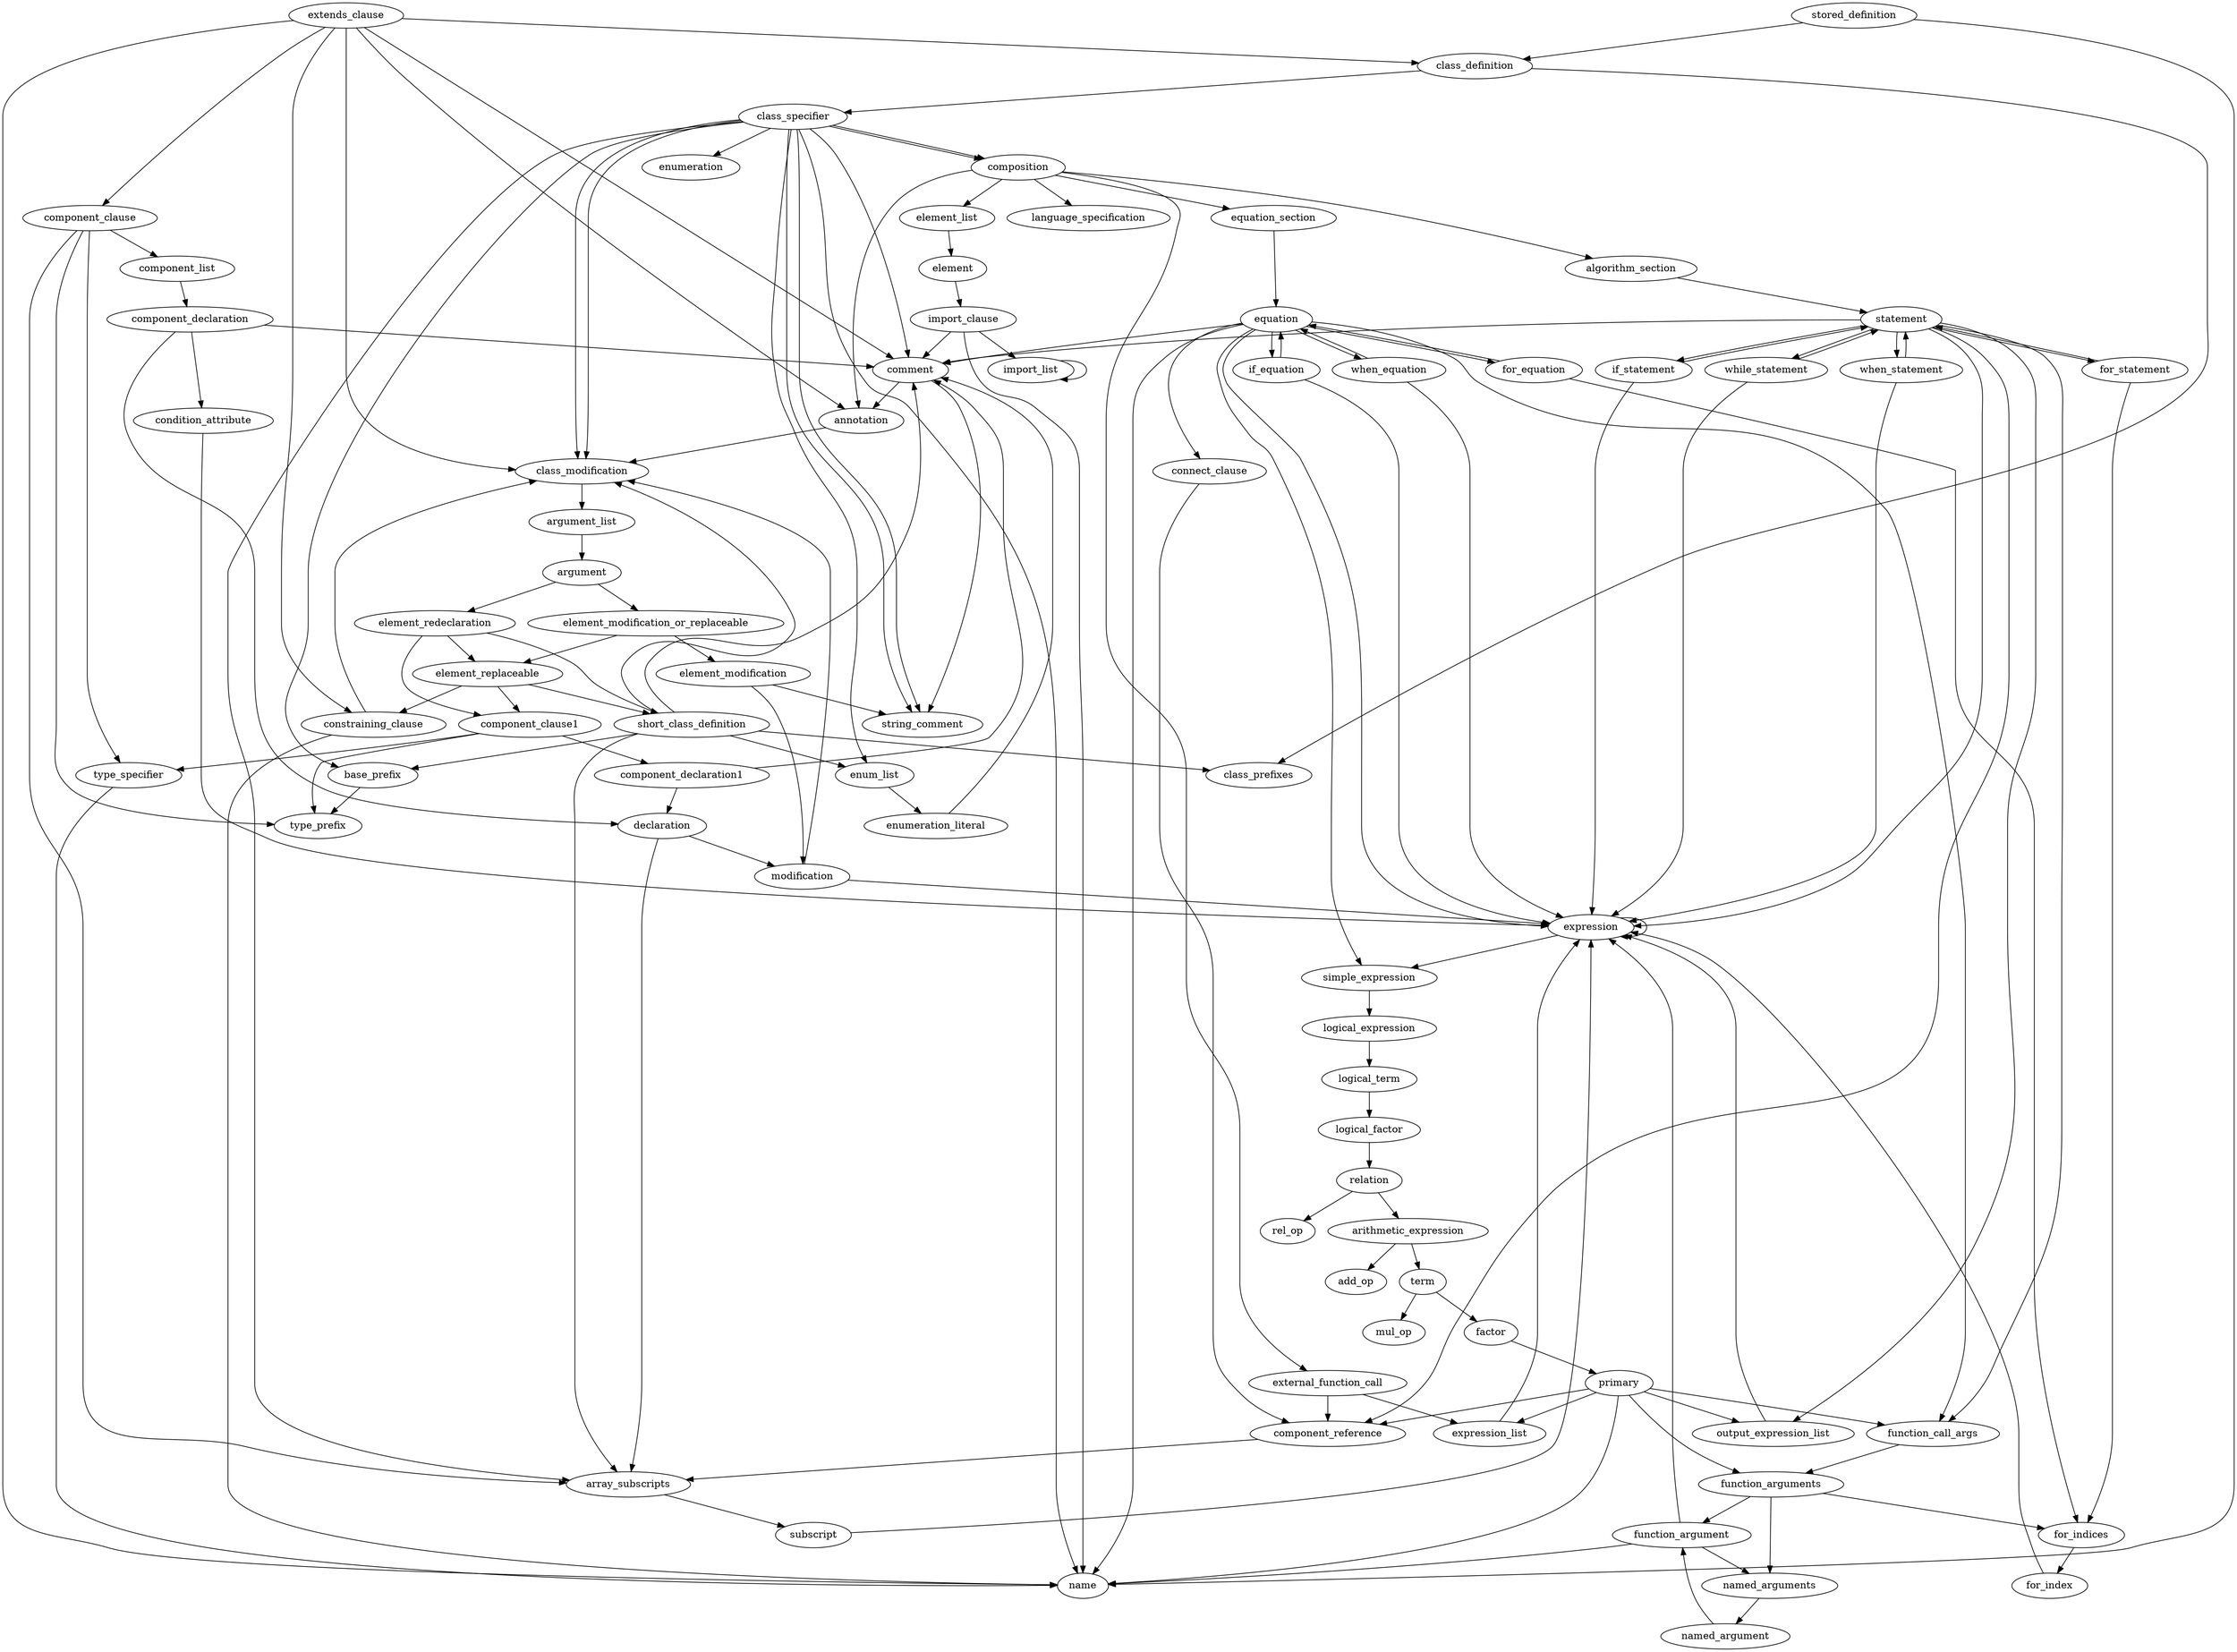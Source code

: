 digraph full_definition {
    "class_definition" -> "class_prefixes"
    "class_definition" -> "class_specifier"
    "class_specifier" -> "string_comment"
    "class_specifier" -> "composition"
    "class_specifier" -> "base_prefix"
    "class_specifier" -> "name"
    "class_specifier" -> "array_subscripts"
    "class_specifier" -> "class_modification"
    "class_specifier" -> "comment"
    "class_specifier" -> "enumeration"
    "class_specifier" -> "enum_list"
    "class_specifier" -> "class_modification"
    "class_specifier" -> "string_comment"
    "class_specifier" -> "composition"
    "base_prefix" -> "type_prefix"
    "enum_list" -> "enumeration_literal"
    "enumeration_literal" -> "comment"
    "composition" -> "element_list"
    "composition" -> "equation_section"
    "composition" -> "algorithm_section"
    "composition" -> "language_specification"
    "composition" -> "external_function_call"
    "composition" -> "annotation"
    "external_function_call" -> "component_reference"
    "external_function_call" -> "expression_list"
    "element_list" -> "element"
    "element" -> "import_clause"
    "extends_clause" -> "class_definition" 
    "extends_clause" -> "component_clause"
    "extends_clause" -> "constraining_clause"
    "extends_clause" -> "comment"
    "import_clause" -> "name" 
    "import_clause" -> "import_list" 
    "import_clause" -> "comment"
    "import_list" -> "import_list"
    "component_clause" -> "type_prefix"
    "component_clause" -> "type_specifier"
    "component_clause" -> "array_subscripts"
    "component_clause" -> "component_list"
    "type_specifier" -> "name"
    "component_list" -> "component_declaration"
    "component_declaration" -> "declaration"
    "component_declaration" -> "comment"
    "component_declaration" -> "condition_attribute"
    "condition_attribute" -> "expression"
    "declaration" -> "array_subscripts"
    "declaration" -> "modification"
    "equation_section" -> "equation"
    "algorithm_section" -> "statement"
    "equation" -> "simple_expression"
    "equation" -> "expression"
    "equation" -> "if_equation"
    "equation" -> "for_equation"
    "equation" -> "connect_clause"
    "equation" -> "when_equation"
    "equation" -> "name"
    "equation" -> "function_call_args"
    "equation" -> "comment"
    "statement" -> "component_reference"
    "statement" -> "expression" 
    "statement" -> "function_call_args" 
    "statement" -> "output_expression_list" 
    "statement" -> "if_statement"
    "statement" -> "for_statement"
    "statement" -> "while_statement"
    "statement" -> "when_statement" 
    "statement" -> "comment"
    "if_equation" -> "expression" 
    "if_equation" -> "equation"
    "if_statement" -> "expression"
    "if_statement" -> "statement"
    "for_equation" -> "for_indices"
    "for_equation" -> "equation"
    "for_statement" -> "for_indices"
    "for_statement" -> "statement" 
    "for_indices" -> "for_index" 
    "for_index" -> "expression" 
    "while_statement" -> "expression"
    "while_statement" -> "statement"
    "when_equation" -> "expression" 
    "when_equation" -> "equation" 
    "when_statement" -> "expression"
    "when_statement" -> "statement" 
    "connect_clause" -> "component_reference" 
    "expression" -> "simple_expression"
    "expression" -> "expression"
    "simple_expression" -> "logical_expression"
    "logical_expression" -> "logical_term"
    "logical_term" -> "logical_factor"
    "logical_factor" -> "relation"
    "relation" -> "arithmetic_expression"
    "relation" -> "rel_op"
    "arithmetic_expression" -> "add_op"
    "arithmetic_expression" -> "term"
    "term" -> "factor"
    "term" -> "mul_op"
    "factor" -> "primary"
    "primary" -> "name"
    "primary" -> "function_call_args"
    "primary" -> "component_reference"
    "primary" -> "output_expression_list"
    "primary" -> "expression_list"
    "primary" -> "function_arguments"
    "component_reference" -> "array_subscripts"
    "function_call_args" -> "function_arguments"
    "function_arguments" -> "function_argument"
    "function_arguments" -> "for_indices"
    "function_arguments" -> "named_arguments"
    "named_arguments" -> "named_argument"
    "named_argument" -> "function_argument"
    "function_argument" -> "name"
    "function_argument" -> "named_arguments"
    "function_argument" -> "expression"
    "output_expression_list" -> "expression"
    "expression_list" -> "expression"
    "array_subscripts" -> "subscript"
    "subscript" -> "expression"
    "comment" -> "string_comment"
    "comment" -> "annotation"
    "annotation" -> "class_modification"
    "extends_clause" -> "name" 
    "extends_clause" -> "class_modification" 
    "extends_clause" -> "annotation"
    "constraining_clause" -> "name" 
    "constraining_clause" -> "class_modification" 
    "modification" -> "class_modification"
    "modification" -> "expression"
    "class_modification" -> "argument_list"
    "argument_list" -> "argument"
    "argument" -> "element_modification_or_replaceable"
    "argument" -> "element_redeclaration"
    "element_modification_or_replaceable" -> "element_modification"
    "element_modification_or_replaceable" -> "element_replaceable"
    "element_modification" -> "modification"
    "element_modification" -> "string_comment"
    "element_redeclaration" -> "short_class_definition"
    "element_redeclaration" -> "component_clause1"
    "element_redeclaration" -> "element_replaceable"
    "element_replaceable" -> "short_class_definition"
    "element_replaceable" -> "component_clause1"
    "element_replaceable" -> "constraining_clause"
    "component_clause1" -> "type_prefix"
    "component_clause1" -> "type_specifier"
    "component_clause1" -> "component_declaration1"
    "component_declaration1" -> "declaration"
    "component_declaration1" -> "comment"
    "short_class_definition" -> "class_prefixes"
    "short_class_definition" -> "base_prefix"
    "short_class_definition" -> "array_subscripts"
    "short_class_definition" -> "class_modification"
    "short_class_definition" -> "comment"
    "short_class_definition" -> "enum_list"
    "stored_definition" -> "name"
    "stored_definition" -> "class_definition"
}
